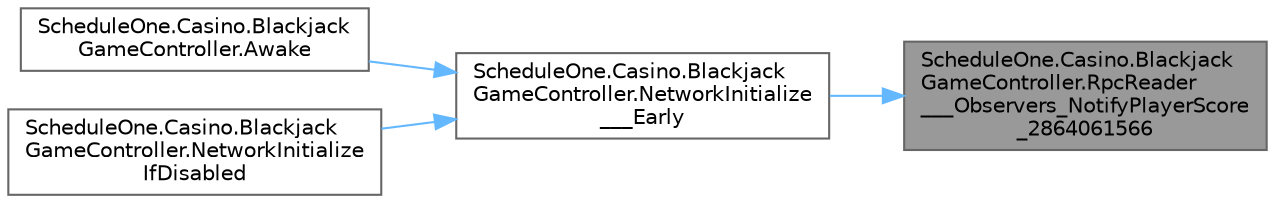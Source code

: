 digraph "ScheduleOne.Casino.BlackjackGameController.RpcReader___Observers_NotifyPlayerScore_2864061566"
{
 // LATEX_PDF_SIZE
  bgcolor="transparent";
  edge [fontname=Helvetica,fontsize=10,labelfontname=Helvetica,labelfontsize=10];
  node [fontname=Helvetica,fontsize=10,shape=box,height=0.2,width=0.4];
  rankdir="RL";
  Node1 [id="Node000001",label="ScheduleOne.Casino.Blackjack\lGameController.RpcReader\l___Observers_NotifyPlayerScore\l_2864061566",height=0.2,width=0.4,color="gray40", fillcolor="grey60", style="filled", fontcolor="black",tooltip=" "];
  Node1 -> Node2 [id="edge1_Node000001_Node000002",dir="back",color="steelblue1",style="solid",tooltip=" "];
  Node2 [id="Node000002",label="ScheduleOne.Casino.Blackjack\lGameController.NetworkInitialize\l___Early",height=0.2,width=0.4,color="grey40", fillcolor="white", style="filled",URL="$class_schedule_one_1_1_casino_1_1_blackjack_game_controller.html#a7c66a88a8e7a36d5a295d0a7bdc3e787",tooltip=" "];
  Node2 -> Node3 [id="edge2_Node000002_Node000003",dir="back",color="steelblue1",style="solid",tooltip=" "];
  Node3 [id="Node000003",label="ScheduleOne.Casino.Blackjack\lGameController.Awake",height=0.2,width=0.4,color="grey40", fillcolor="white", style="filled",URL="$class_schedule_one_1_1_casino_1_1_blackjack_game_controller.html#aa23a316baf13b4dd9e274b79635a2c5a",tooltip=" "];
  Node2 -> Node4 [id="edge3_Node000002_Node000004",dir="back",color="steelblue1",style="solid",tooltip=" "];
  Node4 [id="Node000004",label="ScheduleOne.Casino.Blackjack\lGameController.NetworkInitialize\lIfDisabled",height=0.2,width=0.4,color="grey40", fillcolor="white", style="filled",URL="$class_schedule_one_1_1_casino_1_1_blackjack_game_controller.html#a68a07b418f53a41da44e67d49aac2a18",tooltip=" "];
}
